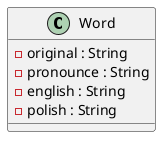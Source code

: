@startuml

class Word {
    - original : String
    - pronounce : String
    - english : String
    - polish : String
}

@enduml